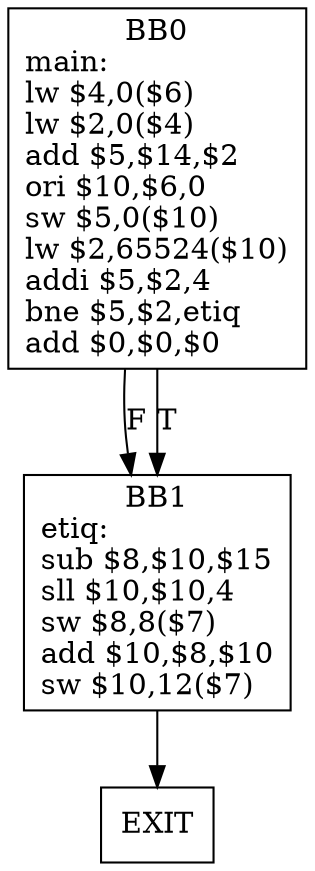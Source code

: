 digraph G1 {
node [shape = box];
BB0 [label = "BB0\nmain:\llw $4,0($6)\llw $2,0($4)\ladd $5,$14,$2\lori $10,$6,0\lsw $5,0($10)\llw $2,65524($10)\laddi $5,$2,4\lbne $5,$2,etiq\ladd $0,$0,$0\l"] ;
BB0 -> BB1 [style = filled, label = "F"];
BB0 -> BB1[style = filled, label = "T"];
BB1 [label = "BB1\netiq:\lsub $8,$10,$15\lsll $10,$10,4\lsw $8,8($7)\ladd $10,$8,$10\lsw $10,12($7)\l"] ;
BB1 -> EXIT  [style = filled, label = ""];
}
